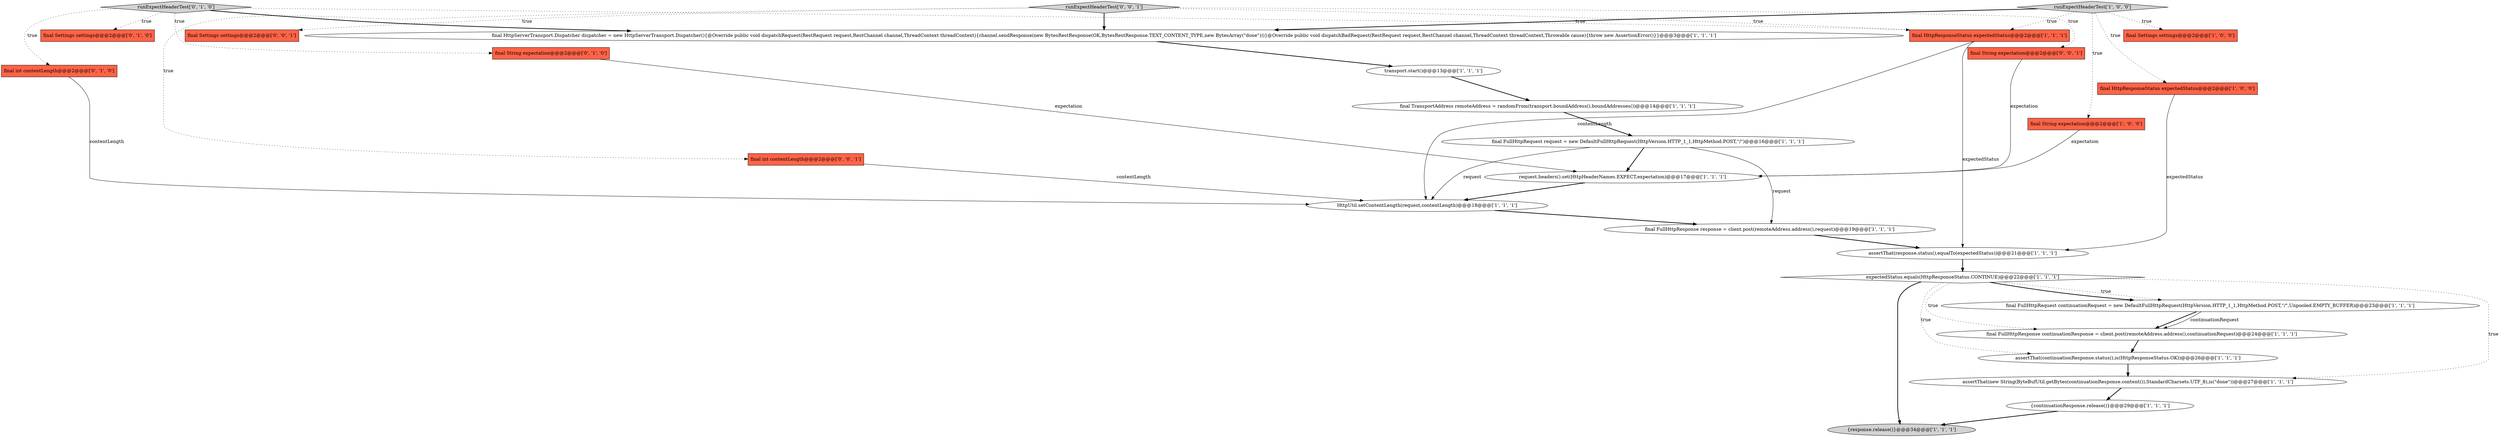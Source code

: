 digraph {
23 [style = filled, label = "final String expectation@@@2@@@['0', '1', '0']", fillcolor = tomato, shape = box image = "AAA0AAABBB2BBB"];
8 [style = filled, label = "assertThat(continuationResponse.status(),is(HttpResponseStatus.OK))@@@26@@@['1', '1', '1']", fillcolor = white, shape = ellipse image = "AAA0AAABBB1BBB"];
25 [style = filled, label = "runExpectHeaderTest['0', '0', '1']", fillcolor = lightgray, shape = diamond image = "AAA0AAABBB3BBB"];
1 [style = filled, label = "expectedStatus.equals(HttpResponseStatus.CONTINUE)@@@22@@@['1', '1', '1']", fillcolor = white, shape = diamond image = "AAA0AAABBB1BBB"];
22 [style = filled, label = "runExpectHeaderTest['0', '1', '0']", fillcolor = lightgray, shape = diamond image = "AAA0AAABBB2BBB"];
20 [style = filled, label = "final Settings settings@@@2@@@['0', '1', '0']", fillcolor = tomato, shape = box image = "AAA0AAABBB2BBB"];
24 [style = filled, label = "final String expectation@@@2@@@['0', '0', '1']", fillcolor = tomato, shape = box image = "AAA0AAABBB3BBB"];
12 [style = filled, label = "HttpUtil.setContentLength(request,contentLength)@@@18@@@['1', '1', '1']", fillcolor = white, shape = ellipse image = "AAA0AAABBB1BBB"];
19 [style = filled, label = "final FullHttpRequest continuationRequest = new DefaultFullHttpRequest(HttpVersion.HTTP_1_1,HttpMethod.POST,\"/\",Unpooled.EMPTY_BUFFER)@@@23@@@['1', '1', '1']", fillcolor = white, shape = ellipse image = "AAA0AAABBB1BBB"];
11 [style = filled, label = "final TransportAddress remoteAddress = randomFrom(transport.boundAddress().boundAddresses())@@@14@@@['1', '1', '1']", fillcolor = white, shape = ellipse image = "AAA0AAABBB1BBB"];
17 [style = filled, label = "{continuationResponse.release()}@@@29@@@['1', '1', '1']", fillcolor = white, shape = ellipse image = "AAA0AAABBB1BBB"];
2 [style = filled, label = "{response.release()}@@@34@@@['1', '1', '1']", fillcolor = lightgray, shape = ellipse image = "AAA0AAABBB1BBB"];
4 [style = filled, label = "request.headers().set(HttpHeaderNames.EXPECT,expectation)@@@17@@@['1', '1', '1']", fillcolor = white, shape = ellipse image = "AAA0AAABBB1BBB"];
14 [style = filled, label = "final FullHttpResponse continuationResponse = client.post(remoteAddress.address(),continuationRequest)@@@24@@@['1', '1', '1']", fillcolor = white, shape = ellipse image = "AAA0AAABBB1BBB"];
9 [style = filled, label = "runExpectHeaderTest['1', '0', '0']", fillcolor = lightgray, shape = diamond image = "AAA0AAABBB1BBB"];
26 [style = filled, label = "final int contentLength@@@2@@@['0', '0', '1']", fillcolor = tomato, shape = box image = "AAA0AAABBB3BBB"];
6 [style = filled, label = "final FullHttpResponse response = client.post(remoteAddress.address(),request)@@@19@@@['1', '1', '1']", fillcolor = white, shape = ellipse image = "AAA0AAABBB1BBB"];
15 [style = filled, label = "final Settings settings@@@2@@@['1', '0', '0']", fillcolor = tomato, shape = box image = "AAA0AAABBB1BBB"];
3 [style = filled, label = "assertThat(new String(ByteBufUtil.getBytes(continuationResponse.content()),StandardCharsets.UTF_8),is(\"done\"))@@@27@@@['1', '1', '1']", fillcolor = white, shape = ellipse image = "AAA0AAABBB1BBB"];
27 [style = filled, label = "final Settings settings@@@2@@@['0', '0', '1']", fillcolor = tomato, shape = box image = "AAA0AAABBB3BBB"];
21 [style = filled, label = "final int contentLength@@@2@@@['0', '1', '0']", fillcolor = tomato, shape = box image = "AAA0AAABBB2BBB"];
10 [style = filled, label = "final String expectation@@@2@@@['1', '0', '0']", fillcolor = tomato, shape = box image = "AAA0AAABBB1BBB"];
7 [style = filled, label = "transport.start()@@@13@@@['1', '1', '1']", fillcolor = white, shape = ellipse image = "AAA0AAABBB1BBB"];
5 [style = filled, label = "final HttpResponseStatus expectedStatus@@@2@@@['1', '0', '0']", fillcolor = tomato, shape = box image = "AAA0AAABBB1BBB"];
13 [style = filled, label = "final FullHttpRequest request = new DefaultFullHttpRequest(HttpVersion.HTTP_1_1,HttpMethod.POST,\"/\")@@@16@@@['1', '1', '1']", fillcolor = white, shape = ellipse image = "AAA0AAABBB1BBB"];
0 [style = filled, label = "assertThat(response.status(),equalTo(expectedStatus))@@@21@@@['1', '1', '1']", fillcolor = white, shape = ellipse image = "AAA0AAABBB1BBB"];
18 [style = filled, label = "final HttpServerTransport.Dispatcher dispatcher = new HttpServerTransport.Dispatcher(){@Override public void dispatchRequest(RestRequest request,RestChannel channel,ThreadContext threadContext){channel.sendResponse(new BytesRestResponse(OK,BytesRestResponse.TEXT_CONTENT_TYPE,new BytesArray(\"done\")))}@Override public void dispatchBadRequest(RestRequest request,RestChannel channel,ThreadContext threadContext,Throwable cause){throw new AssertionError()}}@@@3@@@['1', '1', '1']", fillcolor = white, shape = ellipse image = "AAA0AAABBB1BBB"];
16 [style = filled, label = "final HttpResponseStatus expectedStatus@@@2@@@['1', '1', '1']", fillcolor = tomato, shape = box image = "AAA0AAABBB1BBB"];
9->18 [style = bold, label=""];
10->4 [style = solid, label="expectation"];
26->12 [style = solid, label="contentLength"];
22->23 [style = dotted, label="true"];
1->8 [style = dotted, label="true"];
13->4 [style = bold, label=""];
9->5 [style = dotted, label="true"];
22->16 [style = dotted, label="true"];
25->16 [style = dotted, label="true"];
6->0 [style = bold, label=""];
22->20 [style = dotted, label="true"];
5->0 [style = solid, label="expectedStatus"];
16->0 [style = solid, label="expectedStatus"];
23->4 [style = solid, label="expectation"];
25->26 [style = dotted, label="true"];
7->11 [style = bold, label=""];
25->18 [style = bold, label=""];
0->1 [style = bold, label=""];
13->6 [style = solid, label="request"];
8->3 [style = bold, label=""];
9->10 [style = dotted, label="true"];
25->27 [style = dotted, label="true"];
3->17 [style = bold, label=""];
1->3 [style = dotted, label="true"];
13->12 [style = solid, label="request"];
24->4 [style = solid, label="expectation"];
25->24 [style = dotted, label="true"];
14->8 [style = bold, label=""];
11->13 [style = bold, label=""];
4->12 [style = bold, label=""];
22->18 [style = bold, label=""];
1->19 [style = bold, label=""];
1->19 [style = dotted, label="true"];
9->16 [style = dotted, label="true"];
17->2 [style = bold, label=""];
1->14 [style = dotted, label="true"];
9->15 [style = dotted, label="true"];
19->14 [style = bold, label=""];
16->12 [style = solid, label="contentLength"];
1->2 [style = bold, label=""];
12->6 [style = bold, label=""];
21->12 [style = solid, label="contentLength"];
19->14 [style = solid, label="continuationRequest"];
22->21 [style = dotted, label="true"];
18->7 [style = bold, label=""];
}
